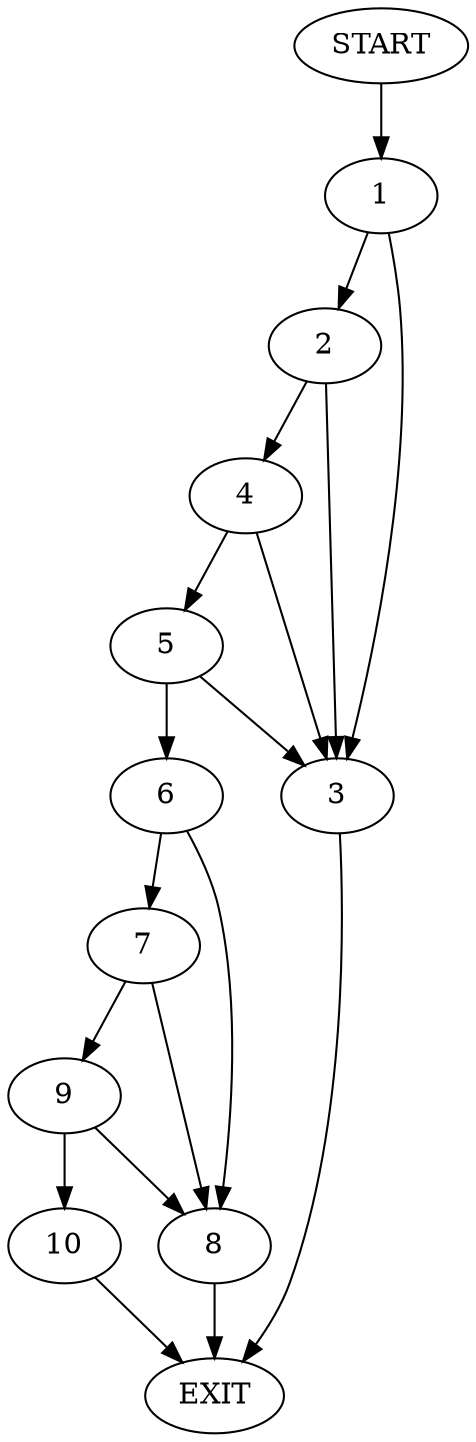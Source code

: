 digraph {
0 [label="START"]
11 [label="EXIT"]
0 -> 1
1 -> 2
1 -> 3
3 -> 11
2 -> 3
2 -> 4
4 -> 3
4 -> 5
5 -> 6
5 -> 3
6 -> 7
6 -> 8
7 -> 8
7 -> 9
8 -> 11
9 -> 8
9 -> 10
10 -> 11
}
